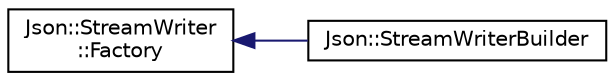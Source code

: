 digraph "类继承关系图"
{
 // LATEX_PDF_SIZE
  edge [fontname="Helvetica",fontsize="10",labelfontname="Helvetica",labelfontsize="10"];
  node [fontname="Helvetica",fontsize="10",shape=record];
  rankdir="LR";
  Node0 [label="Json::StreamWriter\l::Factory",height=0.2,width=0.4,color="black", fillcolor="white", style="filled",URL="$classJson_1_1StreamWriter_1_1Factory.html",tooltip="A simple abstract factory."];
  Node0 -> Node1 [dir="back",color="midnightblue",fontsize="10",style="solid",fontname="Helvetica"];
  Node1 [label="Json::StreamWriterBuilder",height=0.2,width=0.4,color="black", fillcolor="white", style="filled",URL="$classJson_1_1StreamWriterBuilder.html",tooltip="Build a StreamWriter implementation."];
}
